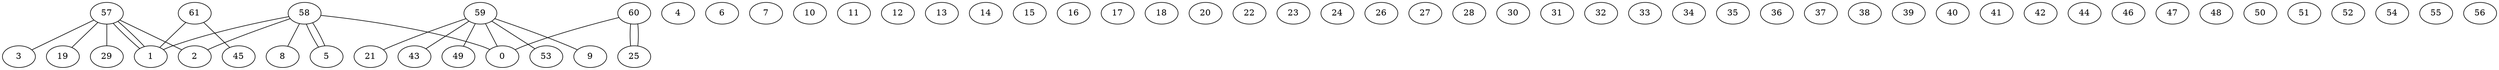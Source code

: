 graph G {
0;
1;
2;
3;
4;
5;
6;
7;
8;
9;
10;
11;
12;
13;
14;
15;
16;
17;
18;
19;
20;
21;
22;
23;
24;
25;
26;
27;
28;
29;
30;
31;
32;
33;
34;
35;
36;
37;
38;
39;
40;
41;
42;
43;
44;
45;
46;
47;
48;
49;
50;
51;
52;
53;
54;
55;
56;
57;
58;
59;
60;
61;
61--45 ;
61--1 ;
60--25 ;
60--25 ;
60--0 ;
59--43 ;
59--53 ;
59--9 ;
59--49 ;
59--21 ;
59--0 ;
58--5 ;
58--5 ;
58--8 ;
58--2 ;
58--1 ;
58--0 ;
57--19 ;
57--2 ;
57--29 ;
57--3 ;
57--1 ;
57--1 ;
}
